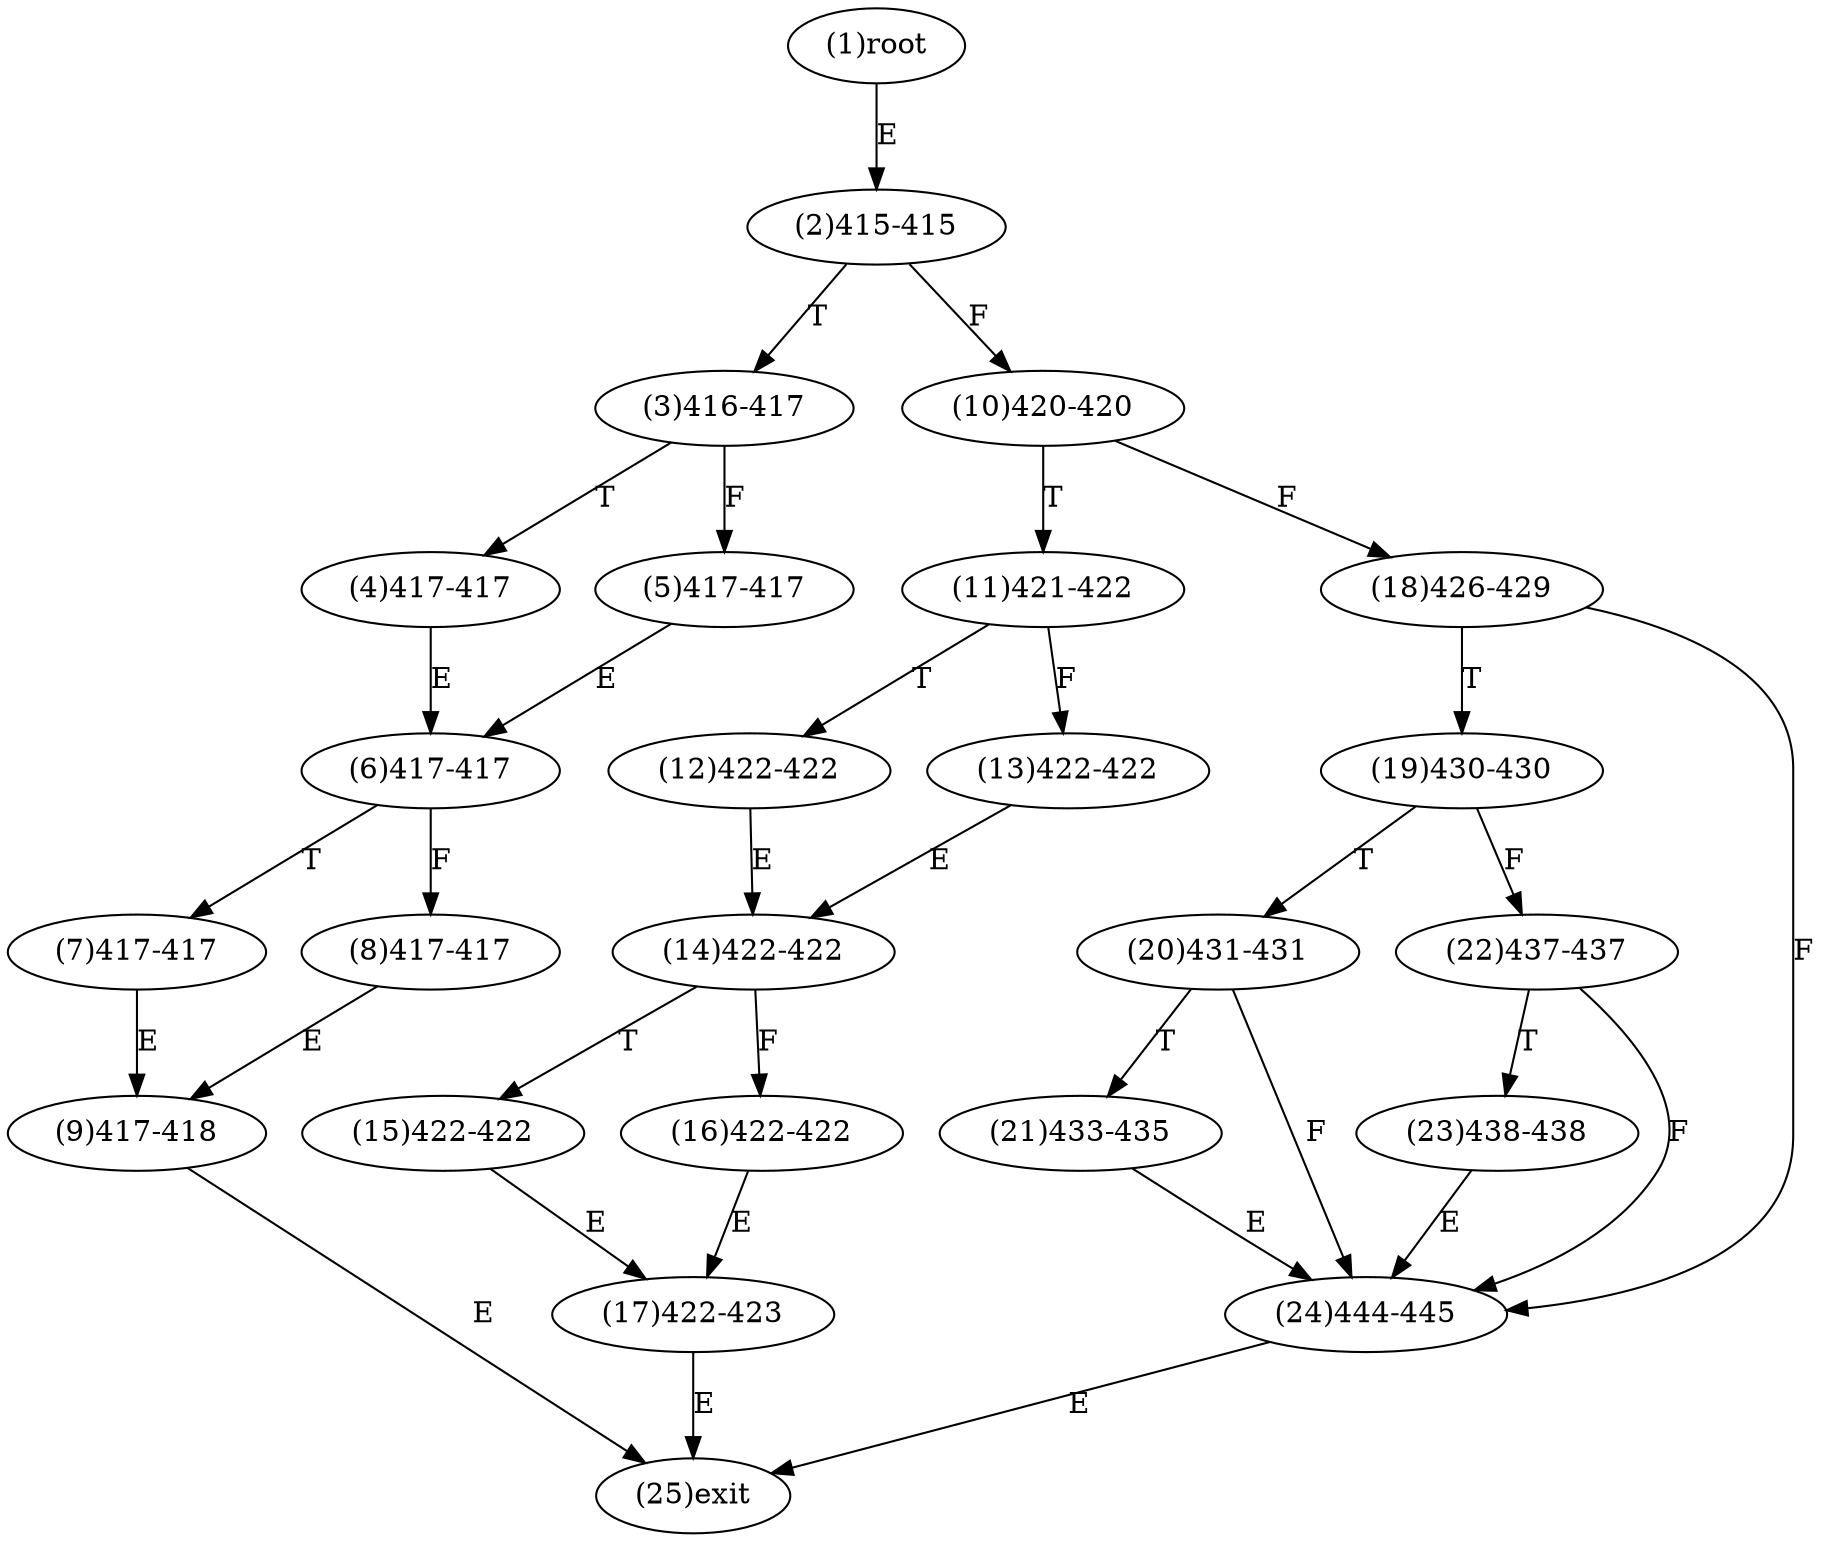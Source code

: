digraph "" { 
1[ label="(1)root"];
2[ label="(2)415-415"];
3[ label="(3)416-417"];
4[ label="(4)417-417"];
5[ label="(5)417-417"];
6[ label="(6)417-417"];
7[ label="(7)417-417"];
8[ label="(8)417-417"];
9[ label="(9)417-418"];
10[ label="(10)420-420"];
11[ label="(11)421-422"];
12[ label="(12)422-422"];
13[ label="(13)422-422"];
14[ label="(14)422-422"];
15[ label="(15)422-422"];
17[ label="(17)422-423"];
16[ label="(16)422-422"];
19[ label="(19)430-430"];
18[ label="(18)426-429"];
21[ label="(21)433-435"];
20[ label="(20)431-431"];
23[ label="(23)438-438"];
22[ label="(22)437-437"];
25[ label="(25)exit"];
24[ label="(24)444-445"];
1->2[ label="E"];
2->10[ label="F"];
2->3[ label="T"];
3->5[ label="F"];
3->4[ label="T"];
4->6[ label="E"];
5->6[ label="E"];
6->8[ label="F"];
6->7[ label="T"];
7->9[ label="E"];
8->9[ label="E"];
9->25[ label="E"];
10->18[ label="F"];
10->11[ label="T"];
11->13[ label="F"];
11->12[ label="T"];
12->14[ label="E"];
13->14[ label="E"];
14->16[ label="F"];
14->15[ label="T"];
15->17[ label="E"];
16->17[ label="E"];
17->25[ label="E"];
18->24[ label="F"];
18->19[ label="T"];
19->22[ label="F"];
19->20[ label="T"];
20->24[ label="F"];
20->21[ label="T"];
21->24[ label="E"];
22->24[ label="F"];
22->23[ label="T"];
23->24[ label="E"];
24->25[ label="E"];
}